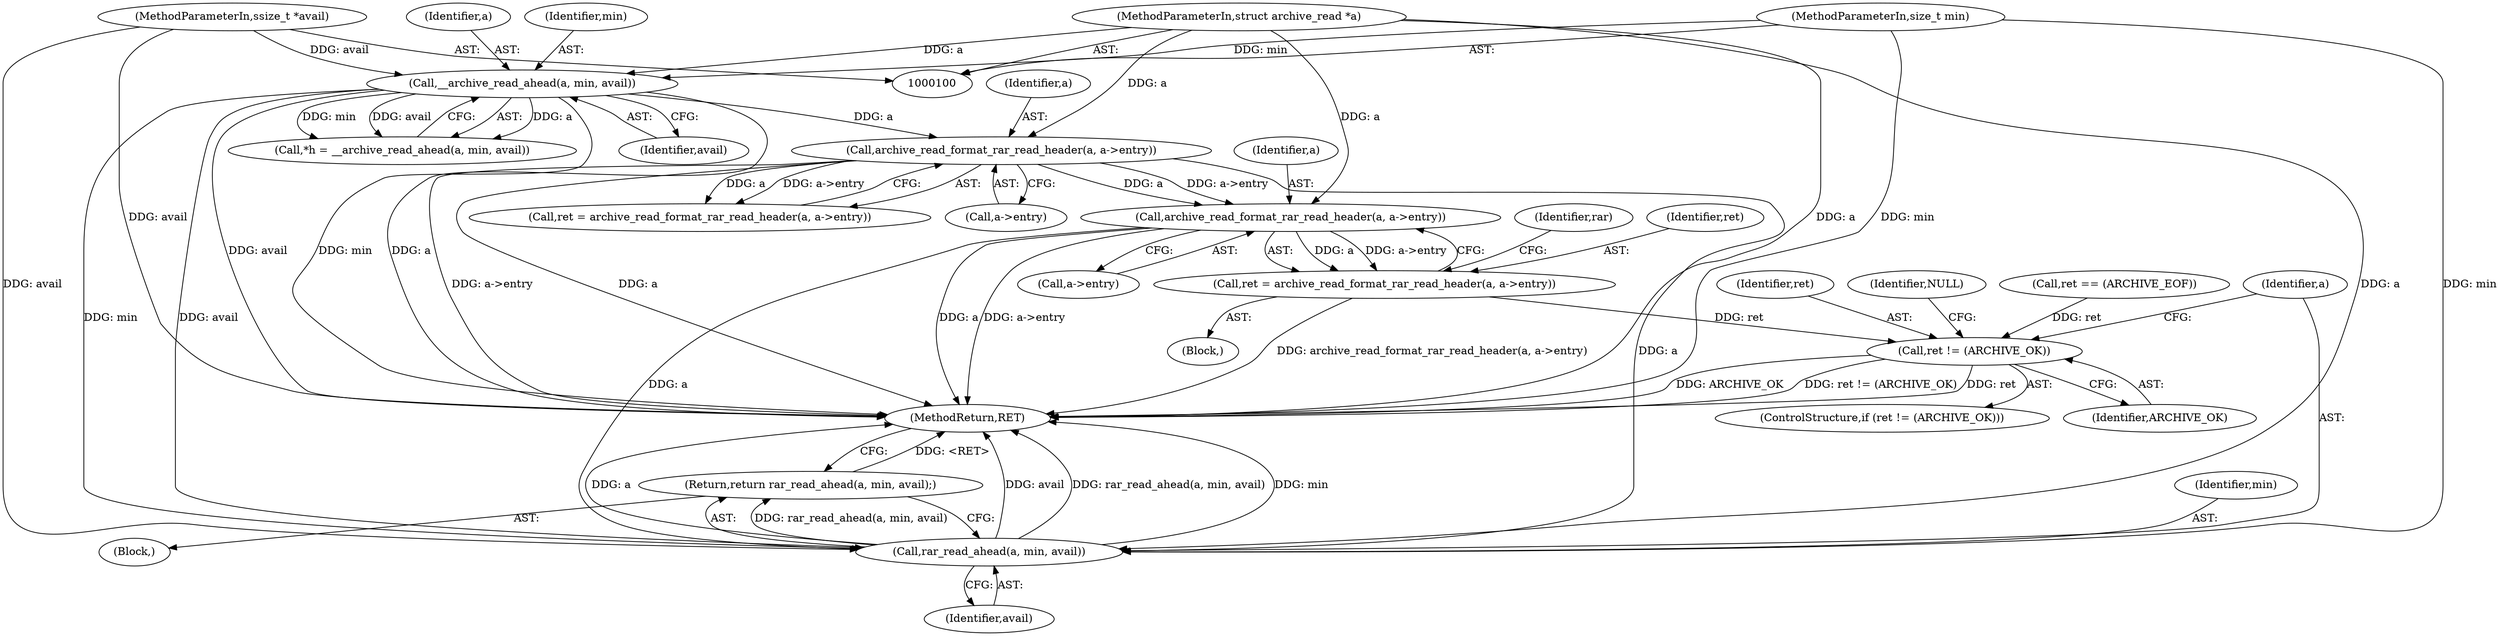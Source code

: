 digraph "0_libarchive_bfcfe6f04ed20db2504db8a254d1f40a1d84eb28@API" {
"1000216" [label="(Call,archive_read_format_rar_read_header(a, a->entry))"];
"1000199" [label="(Call,archive_read_format_rar_read_header(a, a->entry))"];
"1000118" [label="(Call,__archive_read_ahead(a, min, avail))"];
"1000101" [label="(MethodParameterIn,struct archive_read *a)"];
"1000102" [label="(MethodParameterIn,size_t min)"];
"1000103" [label="(MethodParameterIn,ssize_t *avail)"];
"1000214" [label="(Call,ret = archive_read_format_rar_read_header(a, a->entry))"];
"1000227" [label="(Call,ret != (ARCHIVE_OK))"];
"1000233" [label="(Call,rar_read_ahead(a, min, avail))"];
"1000232" [label="(Return,return rar_read_ahead(a, min, avail);)"];
"1000201" [label="(Call,a->entry)"];
"1000232" [label="(Return,return rar_read_ahead(a, min, avail);)"];
"1000217" [label="(Identifier,a)"];
"1000214" [label="(Call,ret = archive_read_format_rar_read_header(a, a->entry))"];
"1000227" [label="(Call,ret != (ARCHIVE_OK))"];
"1000228" [label="(Identifier,ret)"];
"1000239" [label="(MethodReturn,RET)"];
"1000226" [label="(ControlStructure,if (ret != (ARCHIVE_OK)))"];
"1000216" [label="(Call,archive_read_format_rar_read_header(a, a->entry))"];
"1000229" [label="(Identifier,ARCHIVE_OK)"];
"1000116" [label="(Call,*h = __archive_read_ahead(a, min, avail))"];
"1000215" [label="(Identifier,ret)"];
"1000199" [label="(Call,archive_read_format_rar_read_header(a, a->entry))"];
"1000120" [label="(Identifier,min)"];
"1000101" [label="(MethodParameterIn,struct archive_read *a)"];
"1000234" [label="(Identifier,a)"];
"1000191" [label="(Block,)"];
"1000235" [label="(Identifier,min)"];
"1000200" [label="(Identifier,a)"];
"1000231" [label="(Identifier,NULL)"];
"1000103" [label="(MethodParameterIn,ssize_t *avail)"];
"1000208" [label="(Block,)"];
"1000118" [label="(Call,__archive_read_ahead(a, min, avail))"];
"1000205" [label="(Call,ret == (ARCHIVE_EOF))"];
"1000236" [label="(Identifier,avail)"];
"1000197" [label="(Call,ret = archive_read_format_rar_read_header(a, a->entry))"];
"1000121" [label="(Identifier,avail)"];
"1000119" [label="(Identifier,a)"];
"1000218" [label="(Call,a->entry)"];
"1000223" [label="(Identifier,rar)"];
"1000233" [label="(Call,rar_read_ahead(a, min, avail))"];
"1000102" [label="(MethodParameterIn,size_t min)"];
"1000216" -> "1000214"  [label="AST: "];
"1000216" -> "1000218"  [label="CFG: "];
"1000217" -> "1000216"  [label="AST: "];
"1000218" -> "1000216"  [label="AST: "];
"1000214" -> "1000216"  [label="CFG: "];
"1000216" -> "1000239"  [label="DDG: a"];
"1000216" -> "1000239"  [label="DDG: a->entry"];
"1000216" -> "1000214"  [label="DDG: a"];
"1000216" -> "1000214"  [label="DDG: a->entry"];
"1000199" -> "1000216"  [label="DDG: a"];
"1000199" -> "1000216"  [label="DDG: a->entry"];
"1000101" -> "1000216"  [label="DDG: a"];
"1000216" -> "1000233"  [label="DDG: a"];
"1000199" -> "1000197"  [label="AST: "];
"1000199" -> "1000201"  [label="CFG: "];
"1000200" -> "1000199"  [label="AST: "];
"1000201" -> "1000199"  [label="AST: "];
"1000197" -> "1000199"  [label="CFG: "];
"1000199" -> "1000239"  [label="DDG: a->entry"];
"1000199" -> "1000239"  [label="DDG: a"];
"1000199" -> "1000197"  [label="DDG: a"];
"1000199" -> "1000197"  [label="DDG: a->entry"];
"1000118" -> "1000199"  [label="DDG: a"];
"1000101" -> "1000199"  [label="DDG: a"];
"1000199" -> "1000233"  [label="DDG: a"];
"1000118" -> "1000116"  [label="AST: "];
"1000118" -> "1000121"  [label="CFG: "];
"1000119" -> "1000118"  [label="AST: "];
"1000120" -> "1000118"  [label="AST: "];
"1000121" -> "1000118"  [label="AST: "];
"1000116" -> "1000118"  [label="CFG: "];
"1000118" -> "1000239"  [label="DDG: avail"];
"1000118" -> "1000239"  [label="DDG: min"];
"1000118" -> "1000239"  [label="DDG: a"];
"1000118" -> "1000116"  [label="DDG: a"];
"1000118" -> "1000116"  [label="DDG: min"];
"1000118" -> "1000116"  [label="DDG: avail"];
"1000101" -> "1000118"  [label="DDG: a"];
"1000102" -> "1000118"  [label="DDG: min"];
"1000103" -> "1000118"  [label="DDG: avail"];
"1000118" -> "1000233"  [label="DDG: min"];
"1000118" -> "1000233"  [label="DDG: avail"];
"1000101" -> "1000100"  [label="AST: "];
"1000101" -> "1000239"  [label="DDG: a"];
"1000101" -> "1000233"  [label="DDG: a"];
"1000102" -> "1000100"  [label="AST: "];
"1000102" -> "1000239"  [label="DDG: min"];
"1000102" -> "1000233"  [label="DDG: min"];
"1000103" -> "1000100"  [label="AST: "];
"1000103" -> "1000239"  [label="DDG: avail"];
"1000103" -> "1000233"  [label="DDG: avail"];
"1000214" -> "1000208"  [label="AST: "];
"1000215" -> "1000214"  [label="AST: "];
"1000223" -> "1000214"  [label="CFG: "];
"1000214" -> "1000239"  [label="DDG: archive_read_format_rar_read_header(a, a->entry)"];
"1000214" -> "1000227"  [label="DDG: ret"];
"1000227" -> "1000226"  [label="AST: "];
"1000227" -> "1000229"  [label="CFG: "];
"1000228" -> "1000227"  [label="AST: "];
"1000229" -> "1000227"  [label="AST: "];
"1000231" -> "1000227"  [label="CFG: "];
"1000234" -> "1000227"  [label="CFG: "];
"1000227" -> "1000239"  [label="DDG: ret != (ARCHIVE_OK)"];
"1000227" -> "1000239"  [label="DDG: ret"];
"1000227" -> "1000239"  [label="DDG: ARCHIVE_OK"];
"1000205" -> "1000227"  [label="DDG: ret"];
"1000233" -> "1000232"  [label="AST: "];
"1000233" -> "1000236"  [label="CFG: "];
"1000234" -> "1000233"  [label="AST: "];
"1000235" -> "1000233"  [label="AST: "];
"1000236" -> "1000233"  [label="AST: "];
"1000232" -> "1000233"  [label="CFG: "];
"1000233" -> "1000239"  [label="DDG: avail"];
"1000233" -> "1000239"  [label="DDG: rar_read_ahead(a, min, avail)"];
"1000233" -> "1000239"  [label="DDG: min"];
"1000233" -> "1000239"  [label="DDG: a"];
"1000233" -> "1000232"  [label="DDG: rar_read_ahead(a, min, avail)"];
"1000232" -> "1000191"  [label="AST: "];
"1000239" -> "1000232"  [label="CFG: "];
"1000232" -> "1000239"  [label="DDG: <RET>"];
}
